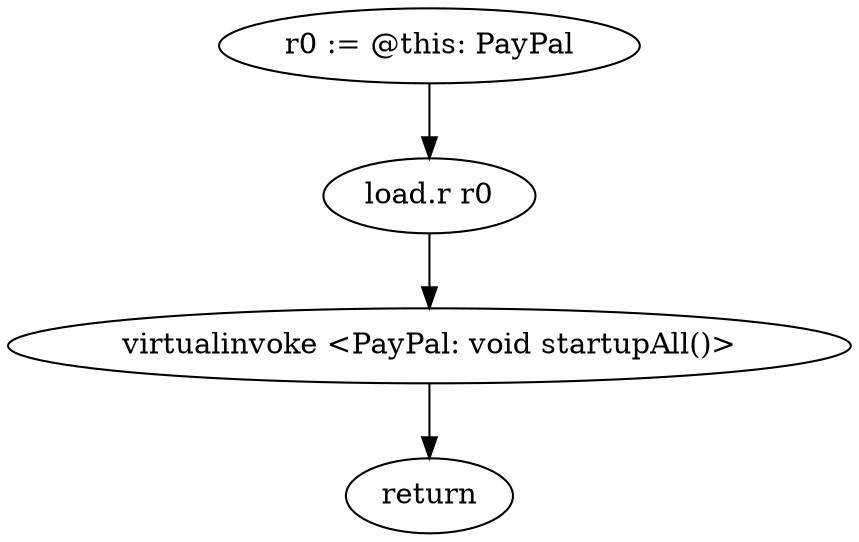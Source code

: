 digraph "" {
    "r0 := @this: PayPal"
    "load.r r0"
    "r0 := @this: PayPal"->"load.r r0";
    "virtualinvoke <PayPal: void startupAll()>"
    "load.r r0"->"virtualinvoke <PayPal: void startupAll()>";
    "return"
    "virtualinvoke <PayPal: void startupAll()>"->"return";
}
